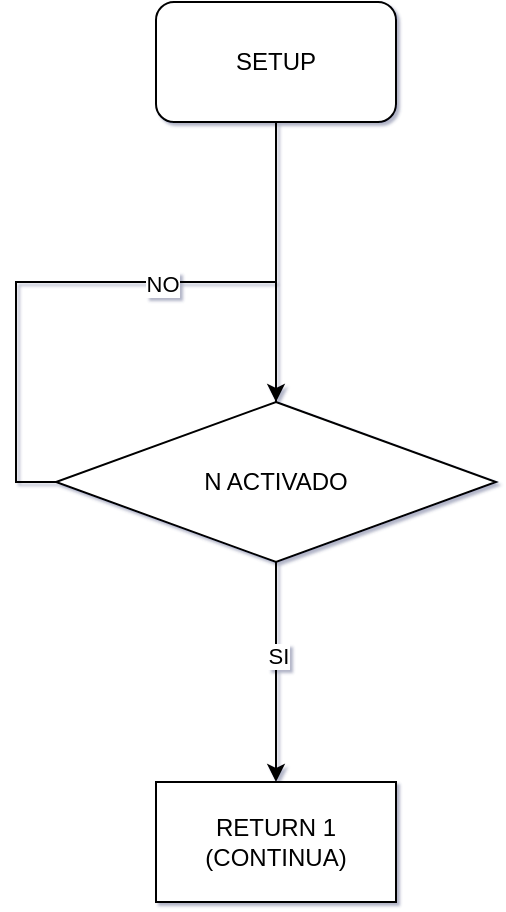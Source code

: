 <mxfile pages="6">
    <diagram id="C68sReiRUDlqRLIxnfzF" name="SETUP">
        <mxGraphModel dx="1118" dy="601" grid="1" gridSize="10" guides="1" tooltips="1" connect="1" arrows="1" fold="1" page="1" pageScale="1" pageWidth="827" pageHeight="1169" math="0" shadow="1">
            <root>
                <mxCell id="K7uDxr5wtV0CTtCzgxPd-0"/>
                <mxCell id="K7uDxr5wtV0CTtCzgxPd-1" parent="K7uDxr5wtV0CTtCzgxPd-0"/>
                <mxCell id="WEzHxAsvfqelYadUuqDG-0" style="edgeStyle=orthogonalEdgeStyle;rounded=0;orthogonalLoop=1;jettySize=auto;html=1;exitX=0.5;exitY=1;exitDx=0;exitDy=0;entryX=0.5;entryY=0;entryDx=0;entryDy=0;" parent="K7uDxr5wtV0CTtCzgxPd-1" source="K7uDxr5wtV0CTtCzgxPd-3" target="K7uDxr5wtV0CTtCzgxPd-4" edge="1">
                    <mxGeometry relative="1" as="geometry"/>
                </mxCell>
                <mxCell id="K7uDxr5wtV0CTtCzgxPd-3" value="SETUP" style="rounded=1;whiteSpace=wrap;html=1;" parent="K7uDxr5wtV0CTtCzgxPd-1" vertex="1">
                    <mxGeometry x="340" width="120" height="60" as="geometry"/>
                </mxCell>
                <mxCell id="K7uDxr5wtV0CTtCzgxPd-10" value="" style="edgeStyle=orthogonalEdgeStyle;rounded=0;orthogonalLoop=1;jettySize=auto;html=1;" parent="K7uDxr5wtV0CTtCzgxPd-1" source="K7uDxr5wtV0CTtCzgxPd-4" target="K7uDxr5wtV0CTtCzgxPd-9" edge="1">
                    <mxGeometry relative="1" as="geometry">
                        <Array as="points">
                            <mxPoint x="400" y="370"/>
                            <mxPoint x="400" y="370"/>
                        </Array>
                    </mxGeometry>
                </mxCell>
                <mxCell id="K7uDxr5wtV0CTtCzgxPd-11" value="SI" style="edgeLabel;html=1;align=center;verticalAlign=middle;resizable=0;points=[];" parent="K7uDxr5wtV0CTtCzgxPd-10" vertex="1" connectable="0">
                    <mxGeometry x="-0.152" y="1" relative="1" as="geometry">
                        <mxPoint as="offset"/>
                    </mxGeometry>
                </mxCell>
                <mxCell id="xfpYwV9ezj49aCp2FUte-1" style="edgeStyle=orthogonalEdgeStyle;rounded=0;orthogonalLoop=1;jettySize=auto;html=1;exitX=0;exitY=0.5;exitDx=0;exitDy=0;" parent="K7uDxr5wtV0CTtCzgxPd-1" source="K7uDxr5wtV0CTtCzgxPd-4" edge="1">
                    <mxGeometry relative="1" as="geometry">
                        <mxPoint x="400" y="250" as="targetPoint"/>
                        <Array as="points">
                            <mxPoint x="270" y="240"/>
                            <mxPoint x="270" y="140"/>
                            <mxPoint x="400" y="140"/>
                        </Array>
                    </mxGeometry>
                </mxCell>
                <mxCell id="xfpYwV9ezj49aCp2FUte-2" value="NO" style="edgeLabel;html=1;align=center;verticalAlign=middle;resizable=0;points=[];" parent="xfpYwV9ezj49aCp2FUte-1" vertex="1" connectable="0">
                    <mxGeometry x="-0.109" y="-1" relative="1" as="geometry">
                        <mxPoint x="32" as="offset"/>
                    </mxGeometry>
                </mxCell>
                <mxCell id="K7uDxr5wtV0CTtCzgxPd-4" value="N ACTIVADO" style="rhombus;whiteSpace=wrap;html=1;" parent="K7uDxr5wtV0CTtCzgxPd-1" vertex="1">
                    <mxGeometry x="290" y="200" width="220" height="80" as="geometry"/>
                </mxCell>
                <mxCell id="K7uDxr5wtV0CTtCzgxPd-9" value="RETURN 1 (CONTINUA)" style="whiteSpace=wrap;html=1;" parent="K7uDxr5wtV0CTtCzgxPd-1" vertex="1">
                    <mxGeometry x="340" y="390" width="120" height="60" as="geometry"/>
                </mxCell>
            </root>
        </mxGraphModel>
    </diagram>
    <diagram id="C5RBs43oDa-KdzZeNtuy" name="MAIN">
        <mxGraphModel dx="1422" dy="1971" grid="1" gridSize="10" guides="1" tooltips="1" connect="1" arrows="1" fold="1" page="1" pageScale="1" pageWidth="827" pageHeight="1169" math="0" shadow="0">
            <root>
                <mxCell id="WIyWlLk6GJQsqaUBKTNV-0"/>
                <mxCell id="WIyWlLk6GJQsqaUBKTNV-1" parent="WIyWlLk6GJQsqaUBKTNV-0"/>
                <mxCell id="KvSb7RXvwuKSi4vFXu24-12" value="" style="edgeStyle=orthogonalEdgeStyle;rounded=0;orthogonalLoop=1;jettySize=auto;html=1;" parent="WIyWlLk6GJQsqaUBKTNV-1" source="KvSb7RXvwuKSi4vFXu24-8" target="KvSb7RXvwuKSi4vFXu24-11" edge="1">
                    <mxGeometry relative="1" as="geometry"/>
                </mxCell>
                <mxCell id="KvSb7RXvwuKSi4vFXu24-8" value="MAIN LOOP" style="rounded=1;whiteSpace=wrap;html=1;" parent="WIyWlLk6GJQsqaUBKTNV-1" vertex="1">
                    <mxGeometry x="354" y="-1169" width="120" height="60" as="geometry"/>
                </mxCell>
                <mxCell id="KvSb7RXvwuKSi4vFXu24-10" style="edgeStyle=orthogonalEdgeStyle;rounded=0;orthogonalLoop=1;jettySize=auto;html=1;exitX=0;exitY=0.5;exitDx=0;exitDy=0;entryX=0;entryY=0.5;entryDx=0;entryDy=0;" parent="WIyWlLk6GJQsqaUBKTNV-1" source="KvSb7RXvwuKSi4vFXu24-9" target="KvSb7RXvwuKSi4vFXu24-8" edge="1">
                    <mxGeometry relative="1" as="geometry">
                        <Array as="points">
                            <mxPoint x="210" y="-660"/>
                            <mxPoint x="210" y="-1139"/>
                        </Array>
                    </mxGeometry>
                </mxCell>
                <mxCell id="KvSb7RXvwuKSi4vFXu24-9" value="END" style="rounded=1;whiteSpace=wrap;html=1;" parent="WIyWlLk6GJQsqaUBKTNV-1" vertex="1">
                    <mxGeometry x="354" y="-690" width="120" height="60" as="geometry"/>
                </mxCell>
                <mxCell id="s6UJPGp6cZbi-DgDdwDL-1" value="" style="edgeStyle=orthogonalEdgeStyle;rounded=0;orthogonalLoop=1;jettySize=auto;html=1;" parent="WIyWlLk6GJQsqaUBKTNV-1" source="KvSb7RXvwuKSi4vFXu24-11" target="s6UJPGp6cZbi-DgDdwDL-0" edge="1">
                    <mxGeometry relative="1" as="geometry"/>
                </mxCell>
                <mxCell id="KvSb7RXvwuKSi4vFXu24-11" value="LEER ENTRADAS" style="shape=process;whiteSpace=wrap;html=1;backgroundOutline=1;rounded=1;direction=west;" parent="WIyWlLk6GJQsqaUBKTNV-1" vertex="1">
                    <mxGeometry x="354" y="-1090" width="120" height="60" as="geometry"/>
                </mxCell>
                <mxCell id="KvSb7RXvwuKSi4vFXu24-20" value="" style="edgeStyle=orthogonalEdgeStyle;rounded=0;orthogonalLoop=1;jettySize=auto;html=1;" parent="WIyWlLk6GJQsqaUBKTNV-1" source="KvSb7RXvwuKSi4vFXu24-17" target="KvSb7RXvwuKSi4vFXu24-19" edge="1">
                    <mxGeometry relative="1" as="geometry"/>
                </mxCell>
                <mxCell id="KvSb7RXvwuKSi4vFXu24-24" value="SI" style="edgeLabel;html=1;align=center;verticalAlign=middle;resizable=0;points=[];" parent="KvSb7RXvwuKSi4vFXu24-20" vertex="1" connectable="0">
                    <mxGeometry x="-0.254" y="2" relative="1" as="geometry">
                        <mxPoint as="offset"/>
                    </mxGeometry>
                </mxCell>
                <mxCell id="KvSb7RXvwuKSi4vFXu24-29" value="" style="edgeStyle=orthogonalEdgeStyle;rounded=0;orthogonalLoop=1;jettySize=auto;html=1;entryX=0.5;entryY=0;entryDx=0;entryDy=0;" parent="WIyWlLk6GJQsqaUBKTNV-1" source="KvSb7RXvwuKSi4vFXu24-17" target="KvSb7RXvwuKSi4vFXu24-25" edge="1">
                    <mxGeometry relative="1" as="geometry">
                        <mxPoint x="410" y="-770" as="targetPoint"/>
                    </mxGeometry>
                </mxCell>
                <mxCell id="KvSb7RXvwuKSi4vFXu24-32" value="NO" style="edgeLabel;html=1;align=center;verticalAlign=middle;resizable=0;points=[];" parent="KvSb7RXvwuKSi4vFXu24-29" vertex="1" connectable="0">
                    <mxGeometry x="-0.315" y="4" relative="1" as="geometry">
                        <mxPoint as="offset"/>
                    </mxGeometry>
                </mxCell>
                <mxCell id="KvSb7RXvwuKSi4vFXu24-17" value="PUEDO METER MARCHA?&amp;nbsp;" style="rhombus;whiteSpace=wrap;html=1;rounded=1;" parent="WIyWlLk6GJQsqaUBKTNV-1" vertex="1">
                    <mxGeometry x="341" y="-910" width="146" height="90" as="geometry"/>
                </mxCell>
                <mxCell id="KvSb7RXvwuKSi4vFXu24-19" value="ACTIVAR MARCHA (UP,DOWN)" style="shape=process;whiteSpace=wrap;html=1;backgroundOutline=1;rounded=1;" parent="WIyWlLk6GJQsqaUBKTNV-1" vertex="1">
                    <mxGeometry x="580" y="-895" width="120" height="60" as="geometry"/>
                </mxCell>
                <mxCell id="KvSb7RXvwuKSi4vFXu24-21" value="" style="endArrow=none;dashed=1;html=1;dashPattern=1 3;strokeWidth=2;exitX=1;exitY=0;exitDx=0;exitDy=0;entryX=0;entryY=0.5;entryDx=0;entryDy=0;" parent="WIyWlLk6GJQsqaUBKTNV-1" source="KvSb7RXvwuKSi4vFXu24-17" target="KvSb7RXvwuKSi4vFXu24-23" edge="1">
                    <mxGeometry width="50" height="50" relative="1" as="geometry">
                        <mxPoint x="270" y="-940" as="sourcePoint"/>
                        <mxPoint x="551.514" y="-1050" as="targetPoint"/>
                    </mxGeometry>
                </mxCell>
                <mxCell id="KvSb7RXvwuKSi4vFXu24-23" value="COMPRUEBA SI SE PUEDE METER" style="shape=process;whiteSpace=wrap;html=1;backgroundOutline=1;" parent="WIyWlLk6GJQsqaUBKTNV-1" vertex="1">
                    <mxGeometry x="580" y="-1000" width="120" height="60" as="geometry"/>
                </mxCell>
                <mxCell id="KvSb7RXvwuKSi4vFXu24-36" style="edgeStyle=orthogonalEdgeStyle;rounded=0;orthogonalLoop=1;jettySize=auto;html=1;exitX=0.5;exitY=1;exitDx=0;exitDy=0;entryX=0.5;entryY=0;entryDx=0;entryDy=0;" parent="WIyWlLk6GJQsqaUBKTNV-1" source="KvSb7RXvwuKSi4vFXu24-25" target="KvSb7RXvwuKSi4vFXu24-9" edge="1">
                    <mxGeometry relative="1" as="geometry"/>
                </mxCell>
                <mxCell id="KvSb7RXvwuKSi4vFXu24-25" value="DISPLAY DATOS" style="shape=process;whiteSpace=wrap;html=1;backgroundOutline=1;rounded=1;" parent="WIyWlLk6GJQsqaUBKTNV-1" vertex="1">
                    <mxGeometry x="354" y="-780" width="120" height="60" as="geometry"/>
                </mxCell>
                <mxCell id="s6UJPGp6cZbi-DgDdwDL-2" style="edgeStyle=orthogonalEdgeStyle;rounded=0;orthogonalLoop=1;jettySize=auto;html=1;exitX=0.5;exitY=1;exitDx=0;exitDy=0;entryX=0.5;entryY=0;entryDx=0;entryDy=0;" parent="WIyWlLk6GJQsqaUBKTNV-1" source="s6UJPGp6cZbi-DgDdwDL-0" target="KvSb7RXvwuKSi4vFXu24-17" edge="1">
                    <mxGeometry relative="1" as="geometry"/>
                </mxCell>
                <mxCell id="s6UJPGp6cZbi-DgDdwDL-0" value="COMPRUEBA RPM (SEGURIDAD)" style="shape=process;whiteSpace=wrap;html=1;backgroundOutline=1;rounded=1;" parent="WIyWlLk6GJQsqaUBKTNV-1" vertex="1">
                    <mxGeometry x="354" y="-1010" width="120" height="60" as="geometry"/>
                </mxCell>
            </root>
        </mxGraphModel>
    </diagram>
    <diagram id="Tef7wF1t_QZmeG6CbYbY" name="Comprobar si meter marcha">
        <mxGraphModel dx="1422" dy="802" grid="1" gridSize="10" guides="1" tooltips="1" connect="1" arrows="1" fold="1" page="1" pageScale="1" pageWidth="827" pageHeight="1169" math="0" shadow="0">
            <root>
                <mxCell id="QLCBrV8GI9gQZKOS1E-J-0"/>
                <mxCell id="QLCBrV8GI9gQZKOS1E-J-1" parent="QLCBrV8GI9gQZKOS1E-J-0"/>
                <mxCell id="ZG1GMyiMrAIFmlTobiE9-0" value="&lt;h1&gt;&lt;span&gt;Condiciones&lt;/span&gt;&lt;/h1&gt;&lt;h1&gt;&lt;ul&gt;&lt;li&gt;&lt;span style=&quot;font-size: 12px ; font-weight: 400&quot;&gt;RPM &amp;lt; vble_max_rpm_down&lt;/span&gt;&lt;/li&gt;&lt;li&gt;&lt;span style=&quot;font-size: 12px ; font-weight: 400&quot;&gt;marcha&amp;nbsp; &amp;gt;1 y&amp;nbsp; &amp;lt;6&lt;/span&gt;&lt;/li&gt;&lt;li&gt;&lt;span style=&quot;font-size: 12px ; font-weight: 400&quot;&gt;estado levas = 1&lt;/span&gt;&lt;/li&gt;&lt;/ul&gt;&lt;/h1&gt;" style="text;html=1;strokeColor=none;fillColor=none;spacing=5;spacingTop=-20;whiteSpace=wrap;overflow=hidden;rounded=0;" parent="QLCBrV8GI9gQZKOS1E-J-1" vertex="1">
                    <mxGeometry x="20" y="30" width="240" height="150" as="geometry"/>
                </mxCell>
                <mxCell id="ZG1GMyiMrAIFmlTobiE9-1" value="INICIO" style="rounded=1;whiteSpace=wrap;html=1;" parent="QLCBrV8GI9gQZKOS1E-J-1" vertex="1">
                    <mxGeometry x="354" y="20" width="120" height="60" as="geometry"/>
                </mxCell>
                <mxCell id="ZG1GMyiMrAIFmlTobiE9-2" value="FIN" style="rounded=1;whiteSpace=wrap;html=1;" parent="QLCBrV8GI9gQZKOS1E-J-1" vertex="1">
                    <mxGeometry x="354" y="740" width="120" height="60" as="geometry"/>
                </mxCell>
                <mxCell id="ZG1GMyiMrAIFmlTobiE9-7" value="" style="edgeStyle=orthogonalEdgeStyle;rounded=0;orthogonalLoop=1;jettySize=auto;html=1;" parent="QLCBrV8GI9gQZKOS1E-J-1" source="ZG1GMyiMrAIFmlTobiE9-4" target="ZG1GMyiMrAIFmlTobiE9-6" edge="1">
                    <mxGeometry relative="1" as="geometry"/>
                </mxCell>
                <mxCell id="ZG1GMyiMrAIFmlTobiE9-8" value="SI" style="edgeLabel;html=1;align=center;verticalAlign=middle;resizable=0;points=[];" parent="ZG1GMyiMrAIFmlTobiE9-7" vertex="1" connectable="0">
                    <mxGeometry x="-0.301" y="-1" relative="1" as="geometry">
                        <mxPoint as="offset"/>
                    </mxGeometry>
                </mxCell>
                <mxCell id="ZG1GMyiMrAIFmlTobiE9-14" value="" style="edgeStyle=orthogonalEdgeStyle;rounded=0;orthogonalLoop=1;jettySize=auto;html=1;" parent="QLCBrV8GI9gQZKOS1E-J-1" source="ZG1GMyiMrAIFmlTobiE9-4" target="ZG1GMyiMrAIFmlTobiE9-13" edge="1">
                    <mxGeometry relative="1" as="geometry"/>
                </mxCell>
                <mxCell id="ZG1GMyiMrAIFmlTobiE9-15" value="NO" style="edgeLabel;html=1;align=center;verticalAlign=middle;resizable=0;points=[];" parent="ZG1GMyiMrAIFmlTobiE9-14" vertex="1" connectable="0">
                    <mxGeometry x="-0.2" y="4" relative="1" as="geometry">
                        <mxPoint x="-4" as="offset"/>
                    </mxGeometry>
                </mxCell>
                <mxCell id="ZG1GMyiMrAIFmlTobiE9-4" value="RPM &amp;lt; MAX_RPM_DOWN Y &lt;br&gt;MARCHA &amp;gt;=1 Y &amp;lt;=6 y&amp;nbsp;&lt;br&gt;estado_leva == 1" style="rhombus;whiteSpace=wrap;html=1;" parent="QLCBrV8GI9gQZKOS1E-J-1" vertex="1">
                    <mxGeometry x="270.5" y="290" width="287" height="120" as="geometry"/>
                </mxCell>
                <mxCell id="ZG1GMyiMrAIFmlTobiE9-6" value="RETURN 1" style="whiteSpace=wrap;html=1;" parent="QLCBrV8GI9gQZKOS1E-J-1" vertex="1">
                    <mxGeometry x="690" y="480" width="120" height="60" as="geometry"/>
                </mxCell>
                <mxCell id="ZG1GMyiMrAIFmlTobiE9-16" style="edgeStyle=orthogonalEdgeStyle;rounded=0;orthogonalLoop=1;jettySize=auto;html=1;exitX=0.5;exitY=1;exitDx=0;exitDy=0;entryX=0.5;entryY=0;entryDx=0;entryDy=0;" parent="QLCBrV8GI9gQZKOS1E-J-1" source="ZG1GMyiMrAIFmlTobiE9-13" target="ZG1GMyiMrAIFmlTobiE9-2" edge="1">
                    <mxGeometry relative="1" as="geometry"/>
                </mxCell>
                <mxCell id="ZG1GMyiMrAIFmlTobiE9-13" value="RETURN 0" style="whiteSpace=wrap;html=1;" parent="QLCBrV8GI9gQZKOS1E-J-1" vertex="1">
                    <mxGeometry x="354" y="525" width="120" height="60" as="geometry"/>
                </mxCell>
                <mxCell id="u7kQMCbuKimH8sWiMMX5-2" value="" style="edgeStyle=orthogonalEdgeStyle;rounded=0;orthogonalLoop=1;jettySize=auto;html=1;" edge="1" parent="QLCBrV8GI9gQZKOS1E-J-1" source="u7kQMCbuKimH8sWiMMX5-0" target="u7kQMCbuKimH8sWiMMX5-1">
                    <mxGeometry relative="1" as="geometry"/>
                </mxCell>
                <mxCell id="u7kQMCbuKimH8sWiMMX5-3" value="SI" style="edgeLabel;html=1;align=center;verticalAlign=middle;resizable=0;points=[];" vertex="1" connectable="0" parent="u7kQMCbuKimH8sWiMMX5-2">
                    <mxGeometry x="-0.257" y="-2" relative="1" as="geometry">
                        <mxPoint as="offset"/>
                    </mxGeometry>
                </mxCell>
                <mxCell id="u7kQMCbuKimH8sWiMMX5-4" style="edgeStyle=orthogonalEdgeStyle;rounded=0;orthogonalLoop=1;jettySize=auto;html=1;exitX=0.5;exitY=0;exitDx=0;exitDy=0;entryX=0.5;entryY=1;entryDx=0;entryDy=0;" edge="1" parent="QLCBrV8GI9gQZKOS1E-J-1" source="u7kQMCbuKimH8sWiMMX5-0" target="ZG1GMyiMrAIFmlTobiE9-1">
                    <mxGeometry relative="1" as="geometry"/>
                </mxCell>
                <mxCell id="u7kQMCbuKimH8sWiMMX5-5" style="edgeStyle=orthogonalEdgeStyle;rounded=0;orthogonalLoop=1;jettySize=auto;html=1;exitX=0.5;exitY=1;exitDx=0;exitDy=0;entryX=0.5;entryY=0;entryDx=0;entryDy=0;" edge="1" parent="QLCBrV8GI9gQZKOS1E-J-1" source="u7kQMCbuKimH8sWiMMX5-0" target="ZG1GMyiMrAIFmlTobiE9-4">
                    <mxGeometry relative="1" as="geometry">
                        <mxPoint x="500" y="300" as="targetPoint"/>
                    </mxGeometry>
                </mxCell>
                <mxCell id="u7kQMCbuKimH8sWiMMX5-0" value="Neutral metida?" style="rhombus;whiteSpace=wrap;html=1;" vertex="1" parent="QLCBrV8GI9gQZKOS1E-J-1">
                    <mxGeometry x="341" y="130" width="146" height="100" as="geometry"/>
                </mxCell>
                <mxCell id="u7kQMCbuKimH8sWiMMX5-1" value="return false" style="whiteSpace=wrap;html=1;" vertex="1" parent="QLCBrV8GI9gQZKOS1E-J-1">
                    <mxGeometry x="670" y="150" width="120" height="60" as="geometry"/>
                </mxCell>
            </root>
        </mxGraphModel>
    </diagram>
    <diagram id="xM9dOiJV2hR4uWppW9-2" name="ACTIVAR MARCHA">
        <mxGraphModel dx="1118" dy="601" grid="1" gridSize="10" guides="1" tooltips="1" connect="1" arrows="1" fold="1" page="1" pageScale="1" pageWidth="827" pageHeight="1169" math="0" shadow="0">
            <root>
                <mxCell id="DZam_KdbNR9x8AB81mSl-0"/>
                <mxCell id="DZam_KdbNR9x8AB81mSl-1" parent="DZam_KdbNR9x8AB81mSl-0"/>
                <mxCell id="yC1EQ9E1LxsEecyntWCT-1" style="edgeStyle=orthogonalEdgeStyle;rounded=0;orthogonalLoop=1;jettySize=auto;html=1;exitX=0.5;exitY=1;exitDx=0;exitDy=0;entryX=0.5;entryY=0;entryDx=0;entryDy=0;" parent="DZam_KdbNR9x8AB81mSl-1" source="XSTiTXCF9r6N3xBH2vjL-0" target="yC1EQ9E1LxsEecyntWCT-0" edge="1">
                    <mxGeometry relative="1" as="geometry"/>
                </mxCell>
                <mxCell id="XSTiTXCF9r6N3xBH2vjL-0" value="INICIO" style="rounded=1;whiteSpace=wrap;html=1;" parent="DZam_KdbNR9x8AB81mSl-1" vertex="1">
                    <mxGeometry x="220" width="120" height="60" as="geometry"/>
                </mxCell>
                <mxCell id="WYA6xW1_VnunRK4jC1Au-5" value="" style="edgeStyle=orthogonalEdgeStyle;rounded=0;orthogonalLoop=1;jettySize=auto;html=1;" parent="DZam_KdbNR9x8AB81mSl-1" source="yC1EQ9E1LxsEecyntWCT-0" target="WYA6xW1_VnunRK4jC1Au-4" edge="1">
                    <mxGeometry relative="1" as="geometry"/>
                </mxCell>
                <mxCell id="WYA6xW1_VnunRK4jC1Au-11" value="SI" style="edgeLabel;html=1;align=center;verticalAlign=middle;resizable=0;points=[];" parent="WYA6xW1_VnunRK4jC1Au-5" vertex="1" connectable="0">
                    <mxGeometry x="-0.168" relative="1" as="geometry">
                        <mxPoint as="offset"/>
                    </mxGeometry>
                </mxCell>
                <mxCell id="yC1EQ9E1LxsEecyntWCT-0" value="ESTA EN N? Y &lt;br&gt;EMBRAGUE Y&lt;br&gt;&amp;nbsp;LEVA SUBIR" style="rhombus;whiteSpace=wrap;html=1;" parent="DZam_KdbNR9x8AB81mSl-1" vertex="1">
                    <mxGeometry x="185" y="120" width="190" height="80" as="geometry"/>
                </mxCell>
                <mxCell id="WYA6xW1_VnunRK4jC1Au-4" value="BAJA MARCHA (OJO 1ª)" style="shape=process;whiteSpace=wrap;html=1;backgroundOutline=1;" parent="DZam_KdbNR9x8AB81mSl-1" vertex="1">
                    <mxGeometry x="590" y="130" width="120" height="60" as="geometry"/>
                </mxCell>
                <mxCell id="WYA6xW1_VnunRK4jC1Au-13" value="" style="edgeStyle=orthogonalEdgeStyle;rounded=0;orthogonalLoop=1;jettySize=auto;html=1;" parent="DZam_KdbNR9x8AB81mSl-1" source="WYA6xW1_VnunRK4jC1Au-9" target="WYA6xW1_VnunRK4jC1Au-12" edge="1">
                    <mxGeometry relative="1" as="geometry"/>
                </mxCell>
                <mxCell id="WYA6xW1_VnunRK4jC1Au-14" value="SI" style="edgeLabel;html=1;align=center;verticalAlign=middle;resizable=0;points=[];" parent="WYA6xW1_VnunRK4jC1Au-13" vertex="1" connectable="0">
                    <mxGeometry x="-0.144" y="-1" relative="1" as="geometry">
                        <mxPoint as="offset"/>
                    </mxGeometry>
                </mxCell>
                <mxCell id="WYA6xW1_VnunRK4jC1Au-16" value="" style="edgeStyle=orthogonalEdgeStyle;rounded=0;orthogonalLoop=1;jettySize=auto;html=1;" parent="DZam_KdbNR9x8AB81mSl-1" source="WYA6xW1_VnunRK4jC1Au-9" target="WYA6xW1_VnunRK4jC1Au-15" edge="1">
                    <mxGeometry relative="1" as="geometry"/>
                </mxCell>
                <mxCell id="WYA6xW1_VnunRK4jC1Au-9" value="MARCHA &amp;gt;=1 Y &lt;br&gt;MARCHA &amp;lt;6 Y&lt;br&gt;LEVA SUBIR" style="rhombus;whiteSpace=wrap;html=1;" parent="DZam_KdbNR9x8AB81mSl-1" vertex="1">
                    <mxGeometry x="185" y="500" width="190" height="80" as="geometry"/>
                </mxCell>
                <mxCell id="WYA6xW1_VnunRK4jC1Au-12" value="SUBE MARCHA&lt;br&gt;MARCHA++&lt;br&gt;estado_leva = 0" style="whiteSpace=wrap;html=1;" parent="DZam_KdbNR9x8AB81mSl-1" vertex="1">
                    <mxGeometry x="590" y="510" width="120" height="60" as="geometry"/>
                </mxCell>
                <mxCell id="WYA6xW1_VnunRK4jC1Au-18" value="" style="edgeStyle=orthogonalEdgeStyle;rounded=0;orthogonalLoop=1;jettySize=auto;html=1;" parent="DZam_KdbNR9x8AB81mSl-1" source="WYA6xW1_VnunRK4jC1Au-15" target="WYA6xW1_VnunRK4jC1Au-17" edge="1">
                    <mxGeometry relative="1" as="geometry"/>
                </mxCell>
                <mxCell id="WYA6xW1_VnunRK4jC1Au-19" value="SI" style="edgeLabel;html=1;align=center;verticalAlign=middle;resizable=0;points=[];" parent="WYA6xW1_VnunRK4jC1Au-18" vertex="1" connectable="0">
                    <mxGeometry x="0.153" y="-5" relative="1" as="geometry">
                        <mxPoint x="-19" y="-5" as="offset"/>
                    </mxGeometry>
                </mxCell>
                <mxCell id="WYA6xW1_VnunRK4jC1Au-15" value="MARCHA &amp;lt;=6&lt;br&gt;MARCHA &amp;gt;=2&lt;br&gt;LEVA BAJAR" style="rhombus;whiteSpace=wrap;html=1;" parent="DZam_KdbNR9x8AB81mSl-1" vertex="1">
                    <mxGeometry x="185" y="660" width="190" height="80" as="geometry"/>
                </mxCell>
                <mxCell id="WYA6xW1_VnunRK4jC1Au-17" value="BAJA&amp;nbsp; MARCHA&lt;br&gt;MARCHA - -&amp;nbsp;&lt;br&gt;estado_leva = 0" style="whiteSpace=wrap;html=1;" parent="DZam_KdbNR9x8AB81mSl-1" vertex="1">
                    <mxGeometry x="590" y="670" width="120" height="60" as="geometry"/>
                </mxCell>
                <mxCell id="y2e520EfSdfnyOBtHUXU-0" value="" style="endArrow=none;dashed=1;html=1;dashPattern=1 3;strokeWidth=2;exitX=1;exitY=0;exitDx=0;exitDy=0;" parent="DZam_KdbNR9x8AB81mSl-1" source="yC1EQ9E1LxsEecyntWCT-0" target="y2e520EfSdfnyOBtHUXU-1" edge="1">
                    <mxGeometry width="50" height="50" relative="1" as="geometry">
                        <mxPoint x="375" y="120" as="sourcePoint"/>
                        <mxPoint x="425" y="70" as="targetPoint"/>
                    </mxGeometry>
                </mxCell>
                <mxCell id="y2e520EfSdfnyOBtHUXU-1" value="Caso de la primera marcha (de N a 1ª)" style="rounded=0;whiteSpace=wrap;html=1;" parent="DZam_KdbNR9x8AB81mSl-1" vertex="1">
                    <mxGeometry x="414" y="20" width="120" height="60" as="geometry"/>
                </mxCell>
            </root>
        </mxGraphModel>
    </diagram>
    <diagram id="qudMcIFTCDbZzhMMOB9S" name="LEER ENTRADAS">
        <mxGraphModel dx="1118" dy="601" grid="1" gridSize="10" guides="1" tooltips="1" connect="1" arrows="1" fold="1" page="1" pageScale="1" pageWidth="827" pageHeight="1169" math="0" shadow="0">
            <root>
                <mxCell id="RxCJ03jyoXgL_LsfVbet-0"/>
                <mxCell id="RxCJ03jyoXgL_LsfVbet-1" parent="RxCJ03jyoXgL_LsfVbet-0"/>
                <mxCell id="RxCJ03jyoXgL_LsfVbet-8" value="" style="edgeStyle=orthogonalEdgeStyle;rounded=0;orthogonalLoop=1;jettySize=auto;html=1;entryX=0.5;entryY=0;entryDx=0;entryDy=0;" parent="RxCJ03jyoXgL_LsfVbet-1" source="RxCJ03jyoXgL_LsfVbet-2" target="w5_zIWIJ2Dlwoiy1cGMA-12" edge="1">
                    <mxGeometry relative="1" as="geometry">
                        <mxPoint x="414" y="250" as="targetPoint"/>
                    </mxGeometry>
                </mxCell>
                <mxCell id="RxCJ03jyoXgL_LsfVbet-2" value="LEER ENTRADAS DIGITALES" style="shape=parallelogram;perimeter=parallelogramPerimeter;whiteSpace=wrap;html=1;fixedSize=1;" parent="RxCJ03jyoXgL_LsfVbet-1" vertex="1">
                    <mxGeometry x="342" y="130" width="144" height="80" as="geometry"/>
                </mxCell>
                <mxCell id="w5_zIWIJ2Dlwoiy1cGMA-3" style="edgeStyle=orthogonalEdgeStyle;rounded=0;orthogonalLoop=1;jettySize=auto;html=1;exitX=0.5;exitY=1;exitDx=0;exitDy=0;" parent="RxCJ03jyoXgL_LsfVbet-1" source="RxCJ03jyoXgL_LsfVbet-6" target="RxCJ03jyoXgL_LsfVbet-2" edge="1">
                    <mxGeometry relative="1" as="geometry"/>
                </mxCell>
                <mxCell id="RxCJ03jyoXgL_LsfVbet-6" value="INICIO" style="rounded=1;whiteSpace=wrap;html=1;" parent="RxCJ03jyoXgL_LsfVbet-1" vertex="1">
                    <mxGeometry x="354" width="120" height="60" as="geometry"/>
                </mxCell>
                <mxCell id="RxCJ03jyoXgL_LsfVbet-9" value="&lt;h1&gt;Entradas&lt;/h1&gt;&lt;p&gt;&lt;/p&gt;&lt;ul&gt;&lt;li&gt;rpm&lt;/li&gt;&lt;li&gt;leva subir&lt;/li&gt;&lt;li&gt;leva bajar&lt;/li&gt;&lt;li&gt;temp&lt;/li&gt;&lt;li&gt;embrague&lt;/li&gt;&lt;li&gt;sensor marcha arriba&lt;/li&gt;&lt;li&gt;sensor marcha abajo&lt;/li&gt;&lt;/ul&gt;&lt;p&gt;&lt;/p&gt;" style="text;html=1;strokeColor=none;fillColor=none;spacing=5;spacingTop=-20;whiteSpace=wrap;overflow=hidden;rounded=0;" parent="RxCJ03jyoXgL_LsfVbet-1" vertex="1">
                    <mxGeometry x="10" y="10" width="190" height="170" as="geometry"/>
                </mxCell>
                <mxCell id="RxCJ03jyoXgL_LsfVbet-10" value="" style="endArrow=none;dashed=1;html=1;dashPattern=1 3;strokeWidth=2;entryX=0;entryY=0.5;entryDx=0;entryDy=0;exitX=1;exitY=0.5;exitDx=0;exitDy=0;" parent="RxCJ03jyoXgL_LsfVbet-1" source="RxCJ03jyoXgL_LsfVbet-9" target="RxCJ03jyoXgL_LsfVbet-2" edge="1">
                    <mxGeometry width="50" height="50" relative="1" as="geometry">
                        <mxPoint x="282" y="230" as="sourcePoint"/>
                        <mxPoint x="332" y="180" as="targetPoint"/>
                    </mxGeometry>
                </mxCell>
                <mxCell id="w5_zIWIJ2Dlwoiy1cGMA-12" value="RETURN" style="whiteSpace=wrap;html=1;" parent="RxCJ03jyoXgL_LsfVbet-1" vertex="1">
                    <mxGeometry x="354" y="310" width="120" height="60" as="geometry"/>
                </mxCell>
            </root>
        </mxGraphModel>
    </diagram>
    <diagram id="A6--CBaRKFwD1SpncBQ3" name="COMPRUEBA RPM">
        <mxGraphModel dx="1118" dy="601" grid="1" gridSize="10" guides="1" tooltips="1" connect="1" arrows="1" fold="1" page="1" pageScale="1" pageWidth="827" pageHeight="1169" math="0" shadow="0">
            <root>
                <mxCell id="cgBBKGP33W72PGGk3_ZQ-0"/>
                <mxCell id="cgBBKGP33W72PGGk3_ZQ-1" parent="cgBBKGP33W72PGGk3_ZQ-0"/>
                <mxCell id="cgBBKGP33W72PGGk3_ZQ-12" style="edgeStyle=orthogonalEdgeStyle;rounded=0;orthogonalLoop=1;jettySize=auto;html=1;exitX=0.5;exitY=1;exitDx=0;exitDy=0;entryX=0.5;entryY=0;entryDx=0;entryDy=0;" parent="cgBBKGP33W72PGGk3_ZQ-1" source="cgBBKGP33W72PGGk3_ZQ-2" target="cgBBKGP33W72PGGk3_ZQ-5" edge="1">
                    <mxGeometry relative="1" as="geometry"/>
                </mxCell>
                <mxCell id="cgBBKGP33W72PGGk3_ZQ-2" value="INICIO&lt;br&gt;" style="rounded=1;whiteSpace=wrap;html=1;" parent="cgBBKGP33W72PGGk3_ZQ-1" vertex="1">
                    <mxGeometry x="354" y="10" width="120" height="60" as="geometry"/>
                </mxCell>
                <mxCell id="cgBBKGP33W72PGGk3_ZQ-7" value="" style="edgeStyle=orthogonalEdgeStyle;rounded=0;orthogonalLoop=1;jettySize=auto;html=1;" parent="cgBBKGP33W72PGGk3_ZQ-1" source="cgBBKGP33W72PGGk3_ZQ-5" target="cgBBKGP33W72PGGk3_ZQ-6" edge="1">
                    <mxGeometry relative="1" as="geometry"/>
                </mxCell>
                <mxCell id="cgBBKGP33W72PGGk3_ZQ-10" value="SI" style="edgeLabel;html=1;align=center;verticalAlign=middle;resizable=0;points=[];" parent="cgBBKGP33W72PGGk3_ZQ-7" vertex="1" connectable="0">
                    <mxGeometry x="-0.242" y="-1" relative="1" as="geometry">
                        <mxPoint as="offset"/>
                    </mxGeometry>
                </mxCell>
                <mxCell id="cgBBKGP33W72PGGk3_ZQ-9" value="" style="edgeStyle=orthogonalEdgeStyle;rounded=0;orthogonalLoop=1;jettySize=auto;html=1;" parent="cgBBKGP33W72PGGk3_ZQ-1" source="cgBBKGP33W72PGGk3_ZQ-5" target="cgBBKGP33W72PGGk3_ZQ-8" edge="1">
                    <mxGeometry relative="1" as="geometry"/>
                </mxCell>
                <mxCell id="cgBBKGP33W72PGGk3_ZQ-11" value="NO" style="edgeLabel;html=1;align=center;verticalAlign=middle;resizable=0;points=[];" parent="cgBBKGP33W72PGGk3_ZQ-9" vertex="1" connectable="0">
                    <mxGeometry x="0.167" relative="1" as="geometry">
                        <mxPoint x="-50" as="offset"/>
                    </mxGeometry>
                </mxCell>
                <mxCell id="cgBBKGP33W72PGGk3_ZQ-5" value="SI RPM &amp;gt; VBLE_MAX_RPM" style="rhombus;whiteSpace=wrap;html=1;" parent="cgBBKGP33W72PGGk3_ZQ-1" vertex="1">
                    <mxGeometry x="316" y="140" width="196" height="90" as="geometry"/>
                </mxCell>
                <mxCell id="f04YZGBogQeb3nVqrLPH-3" value="" style="edgeStyle=orthogonalEdgeStyle;rounded=0;orthogonalLoop=1;jettySize=auto;html=1;" parent="cgBBKGP33W72PGGk3_ZQ-1" source="cgBBKGP33W72PGGk3_ZQ-6" target="f04YZGBogQeb3nVqrLPH-2" edge="1">
                    <mxGeometry relative="1" as="geometry"/>
                </mxCell>
                <mxCell id="cgBBKGP33W72PGGk3_ZQ-6" value="ALERTA_CORTE=1" style="whiteSpace=wrap;html=1;" parent="cgBBKGP33W72PGGk3_ZQ-1" vertex="1">
                    <mxGeometry x="331" y="290" width="166" height="65" as="geometry"/>
                </mxCell>
                <mxCell id="cgBBKGP33W72PGGk3_ZQ-8" value="RETURN 1" style="whiteSpace=wrap;html=1;" parent="cgBBKGP33W72PGGk3_ZQ-1" vertex="1">
                    <mxGeometry x="650" y="155" width="120" height="60" as="geometry"/>
                </mxCell>
                <mxCell id="f04YZGBogQeb3nVqrLPH-5" value="" style="edgeStyle=orthogonalEdgeStyle;rounded=0;orthogonalLoop=1;jettySize=auto;html=1;" parent="cgBBKGP33W72PGGk3_ZQ-1" source="f04YZGBogQeb3nVqrLPH-2" target="f04YZGBogQeb3nVqrLPH-4" edge="1">
                    <mxGeometry relative="1" as="geometry"/>
                </mxCell>
                <mxCell id="f04YZGBogQeb3nVqrLPH-2" value="CORTAENCENDIDO" style="shape=process;whiteSpace=wrap;html=1;backgroundOutline=1;" parent="cgBBKGP33W72PGGk3_ZQ-1" vertex="1">
                    <mxGeometry x="326" y="430" width="176" height="57.5" as="geometry"/>
                </mxCell>
                <mxCell id="f04YZGBogQeb3nVqrLPH-4" value="RETURN 0" style="whiteSpace=wrap;html=1;" parent="cgBBKGP33W72PGGk3_ZQ-1" vertex="1">
                    <mxGeometry x="354" y="566.25" width="120" height="60" as="geometry"/>
                </mxCell>
            </root>
        </mxGraphModel>
    </diagram>
</mxfile>